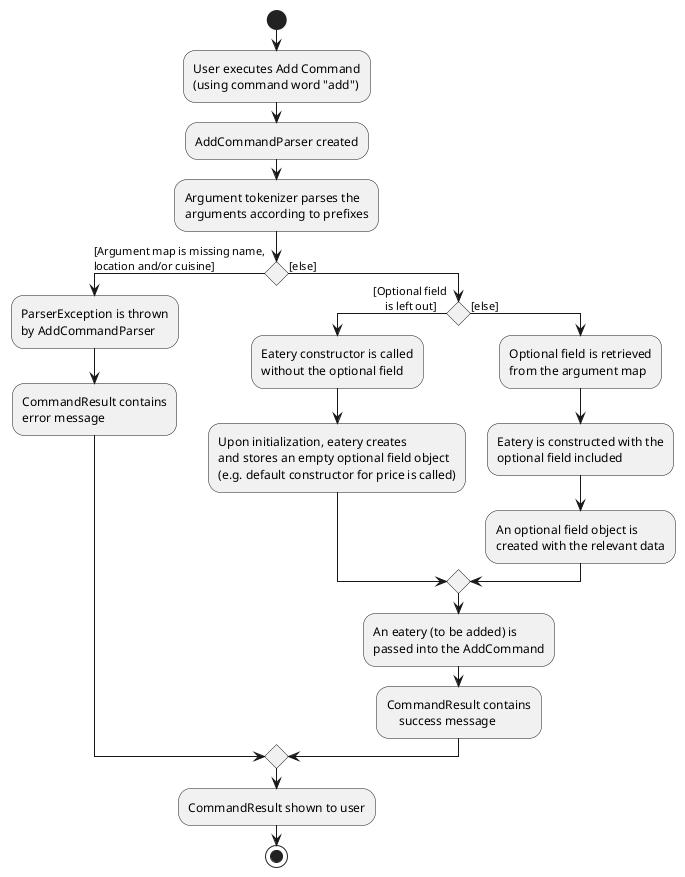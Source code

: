 @startuml
start
:User executes Add Command
(using command word "add");
:AddCommandParser created;
:Argument tokenizer parses the
arguments according to prefixes;

'Since the beta syntax does not support placing the condition outside the
'diamond we place it as the true branch instead.

if () then ([Argument map is missing name,
location and/or cuisine])
    :ParserException is thrown
    by AddCommandParser;
    :CommandResult contains
    error message;
else ([else])
    if () then ([Optional field
    is left out])
    :Eatery constructor is called
    without the optional field;
    :Upon initialization, eatery creates
    and stores an empty optional field object
    (e.g. default constructor for price is called);
    else ([else])
    :Optional field is retrieved
    from the argument map;
    :Eatery is constructed with the
    optional field included;
    :An optional field object is
    created with the relevant data;
    endif
    :An eatery (to be added) is
    passed into the AddCommand;
    :CommandResult contains
        success message;
endif
:CommandResult shown to user;
stop
@enduml
